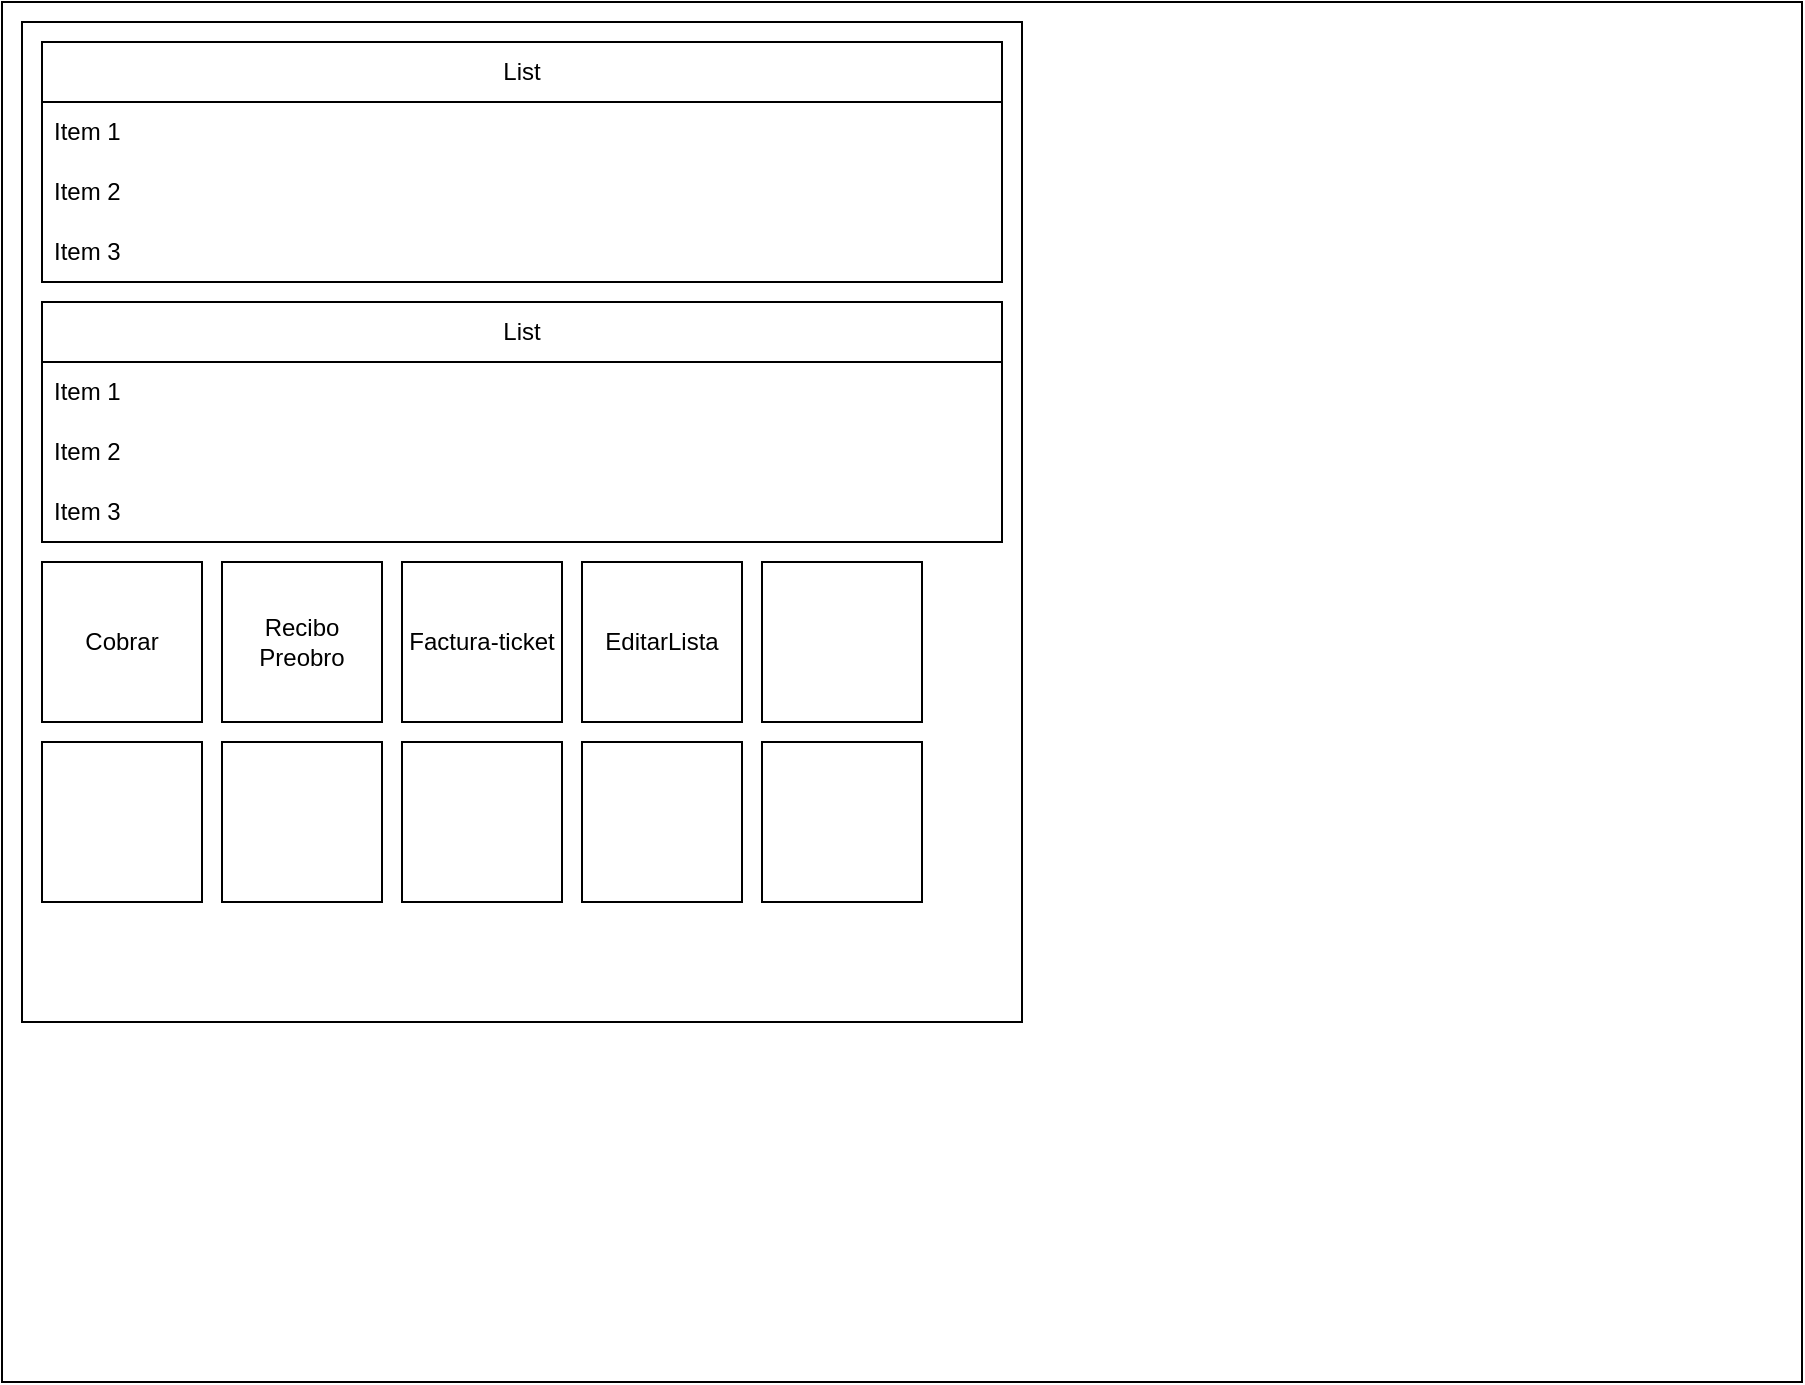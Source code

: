 <mxfile version="25.0.0">
  <diagram name="Página-1" id="6tgcw6o7fmHUCa92gxW-">
    <mxGraphModel dx="1434" dy="746" grid="1" gridSize="10" guides="1" tooltips="1" connect="1" arrows="1" fold="1" page="1" pageScale="1" pageWidth="827" pageHeight="1169" math="0" shadow="0">
      <root>
        <mxCell id="0" />
        <mxCell id="1" parent="0" />
        <mxCell id="gXYHgQvByhNv6nCS-I8w-2" value="" style="rounded=0;whiteSpace=wrap;html=1;" vertex="1" parent="1">
          <mxGeometry y="30" width="900" height="690" as="geometry" />
        </mxCell>
        <mxCell id="gXYHgQvByhNv6nCS-I8w-7" value="" style="whiteSpace=wrap;html=1;aspect=fixed;" vertex="1" parent="1">
          <mxGeometry x="10" y="40" width="500" height="500" as="geometry" />
        </mxCell>
        <mxCell id="gXYHgQvByhNv6nCS-I8w-8" value="List" style="swimlane;fontStyle=0;childLayout=stackLayout;horizontal=1;startSize=30;horizontalStack=0;resizeParent=1;resizeParentMax=0;resizeLast=0;collapsible=1;marginBottom=0;whiteSpace=wrap;html=1;" vertex="1" parent="1">
          <mxGeometry x="20" y="50" width="480" height="120" as="geometry">
            <mxRectangle x="20" y="50" width="60" height="30" as="alternateBounds" />
          </mxGeometry>
        </mxCell>
        <mxCell id="gXYHgQvByhNv6nCS-I8w-9" value="Item 1" style="text;strokeColor=none;fillColor=none;align=left;verticalAlign=middle;spacingLeft=4;spacingRight=4;overflow=hidden;points=[[0,0.5],[1,0.5]];portConstraint=eastwest;rotatable=0;whiteSpace=wrap;html=1;" vertex="1" parent="gXYHgQvByhNv6nCS-I8w-8">
          <mxGeometry y="30" width="480" height="30" as="geometry" />
        </mxCell>
        <mxCell id="gXYHgQvByhNv6nCS-I8w-10" value="Item 2" style="text;strokeColor=none;fillColor=none;align=left;verticalAlign=middle;spacingLeft=4;spacingRight=4;overflow=hidden;points=[[0,0.5],[1,0.5]];portConstraint=eastwest;rotatable=0;whiteSpace=wrap;html=1;" vertex="1" parent="gXYHgQvByhNv6nCS-I8w-8">
          <mxGeometry y="60" width="480" height="30" as="geometry" />
        </mxCell>
        <mxCell id="gXYHgQvByhNv6nCS-I8w-11" value="Item 3" style="text;strokeColor=none;fillColor=none;align=left;verticalAlign=middle;spacingLeft=4;spacingRight=4;overflow=hidden;points=[[0,0.5],[1,0.5]];portConstraint=eastwest;rotatable=0;whiteSpace=wrap;html=1;" vertex="1" parent="gXYHgQvByhNv6nCS-I8w-8">
          <mxGeometry y="90" width="480" height="30" as="geometry" />
        </mxCell>
        <mxCell id="gXYHgQvByhNv6nCS-I8w-12" value="List" style="swimlane;fontStyle=0;childLayout=stackLayout;horizontal=1;startSize=30;horizontalStack=0;resizeParent=1;resizeParentMax=0;resizeLast=0;collapsible=1;marginBottom=0;whiteSpace=wrap;html=1;" vertex="1" parent="1">
          <mxGeometry x="20" y="180" width="480" height="120" as="geometry">
            <mxRectangle x="20" y="180" width="60" height="30" as="alternateBounds" />
          </mxGeometry>
        </mxCell>
        <mxCell id="gXYHgQvByhNv6nCS-I8w-13" value="Item 1" style="text;strokeColor=none;fillColor=none;align=left;verticalAlign=middle;spacingLeft=4;spacingRight=4;overflow=hidden;points=[[0,0.5],[1,0.5]];portConstraint=eastwest;rotatable=0;whiteSpace=wrap;html=1;" vertex="1" parent="gXYHgQvByhNv6nCS-I8w-12">
          <mxGeometry y="30" width="480" height="30" as="geometry" />
        </mxCell>
        <mxCell id="gXYHgQvByhNv6nCS-I8w-14" value="Item 2" style="text;strokeColor=none;fillColor=none;align=left;verticalAlign=middle;spacingLeft=4;spacingRight=4;overflow=hidden;points=[[0,0.5],[1,0.5]];portConstraint=eastwest;rotatable=0;whiteSpace=wrap;html=1;" vertex="1" parent="gXYHgQvByhNv6nCS-I8w-12">
          <mxGeometry y="60" width="480" height="30" as="geometry" />
        </mxCell>
        <mxCell id="gXYHgQvByhNv6nCS-I8w-15" value="Item 3" style="text;strokeColor=none;fillColor=none;align=left;verticalAlign=middle;spacingLeft=4;spacingRight=4;overflow=hidden;points=[[0,0.5],[1,0.5]];portConstraint=eastwest;rotatable=0;whiteSpace=wrap;html=1;" vertex="1" parent="gXYHgQvByhNv6nCS-I8w-12">
          <mxGeometry y="90" width="480" height="30" as="geometry" />
        </mxCell>
        <mxCell id="gXYHgQvByhNv6nCS-I8w-16" value="Cobrar" style="whiteSpace=wrap;html=1;aspect=fixed;" vertex="1" parent="1">
          <mxGeometry x="20" y="310" width="80" height="80" as="geometry" />
        </mxCell>
        <mxCell id="gXYHgQvByhNv6nCS-I8w-17" value="Factura-ticket" style="whiteSpace=wrap;html=1;aspect=fixed;" vertex="1" parent="1">
          <mxGeometry x="200" y="310" width="80" height="80" as="geometry" />
        </mxCell>
        <mxCell id="gXYHgQvByhNv6nCS-I8w-18" value="Recibo&lt;div&gt;Preobro&lt;/div&gt;" style="whiteSpace=wrap;html=1;aspect=fixed;" vertex="1" parent="1">
          <mxGeometry x="110" y="310" width="80" height="80" as="geometry" />
        </mxCell>
        <mxCell id="gXYHgQvByhNv6nCS-I8w-19" value="EditarLista" style="whiteSpace=wrap;html=1;aspect=fixed;" vertex="1" parent="1">
          <mxGeometry x="290" y="310" width="80" height="80" as="geometry" />
        </mxCell>
        <mxCell id="gXYHgQvByhNv6nCS-I8w-20" value="" style="whiteSpace=wrap;html=1;aspect=fixed;" vertex="1" parent="1">
          <mxGeometry x="380" y="310" width="80" height="80" as="geometry" />
        </mxCell>
        <mxCell id="gXYHgQvByhNv6nCS-I8w-21" value="" style="whiteSpace=wrap;html=1;aspect=fixed;" vertex="1" parent="1">
          <mxGeometry x="20" y="400" width="80" height="80" as="geometry" />
        </mxCell>
        <mxCell id="gXYHgQvByhNv6nCS-I8w-22" value="" style="whiteSpace=wrap;html=1;aspect=fixed;" vertex="1" parent="1">
          <mxGeometry x="110" y="400" width="80" height="80" as="geometry" />
        </mxCell>
        <mxCell id="gXYHgQvByhNv6nCS-I8w-23" value="" style="whiteSpace=wrap;html=1;aspect=fixed;" vertex="1" parent="1">
          <mxGeometry x="290" y="400" width="80" height="80" as="geometry" />
        </mxCell>
        <mxCell id="gXYHgQvByhNv6nCS-I8w-24" value="" style="whiteSpace=wrap;html=1;aspect=fixed;" vertex="1" parent="1">
          <mxGeometry x="200" y="400" width="80" height="80" as="geometry" />
        </mxCell>
        <mxCell id="gXYHgQvByhNv6nCS-I8w-25" value="" style="whiteSpace=wrap;html=1;aspect=fixed;" vertex="1" parent="1">
          <mxGeometry x="380" y="400" width="80" height="80" as="geometry" />
        </mxCell>
      </root>
    </mxGraphModel>
  </diagram>
</mxfile>
